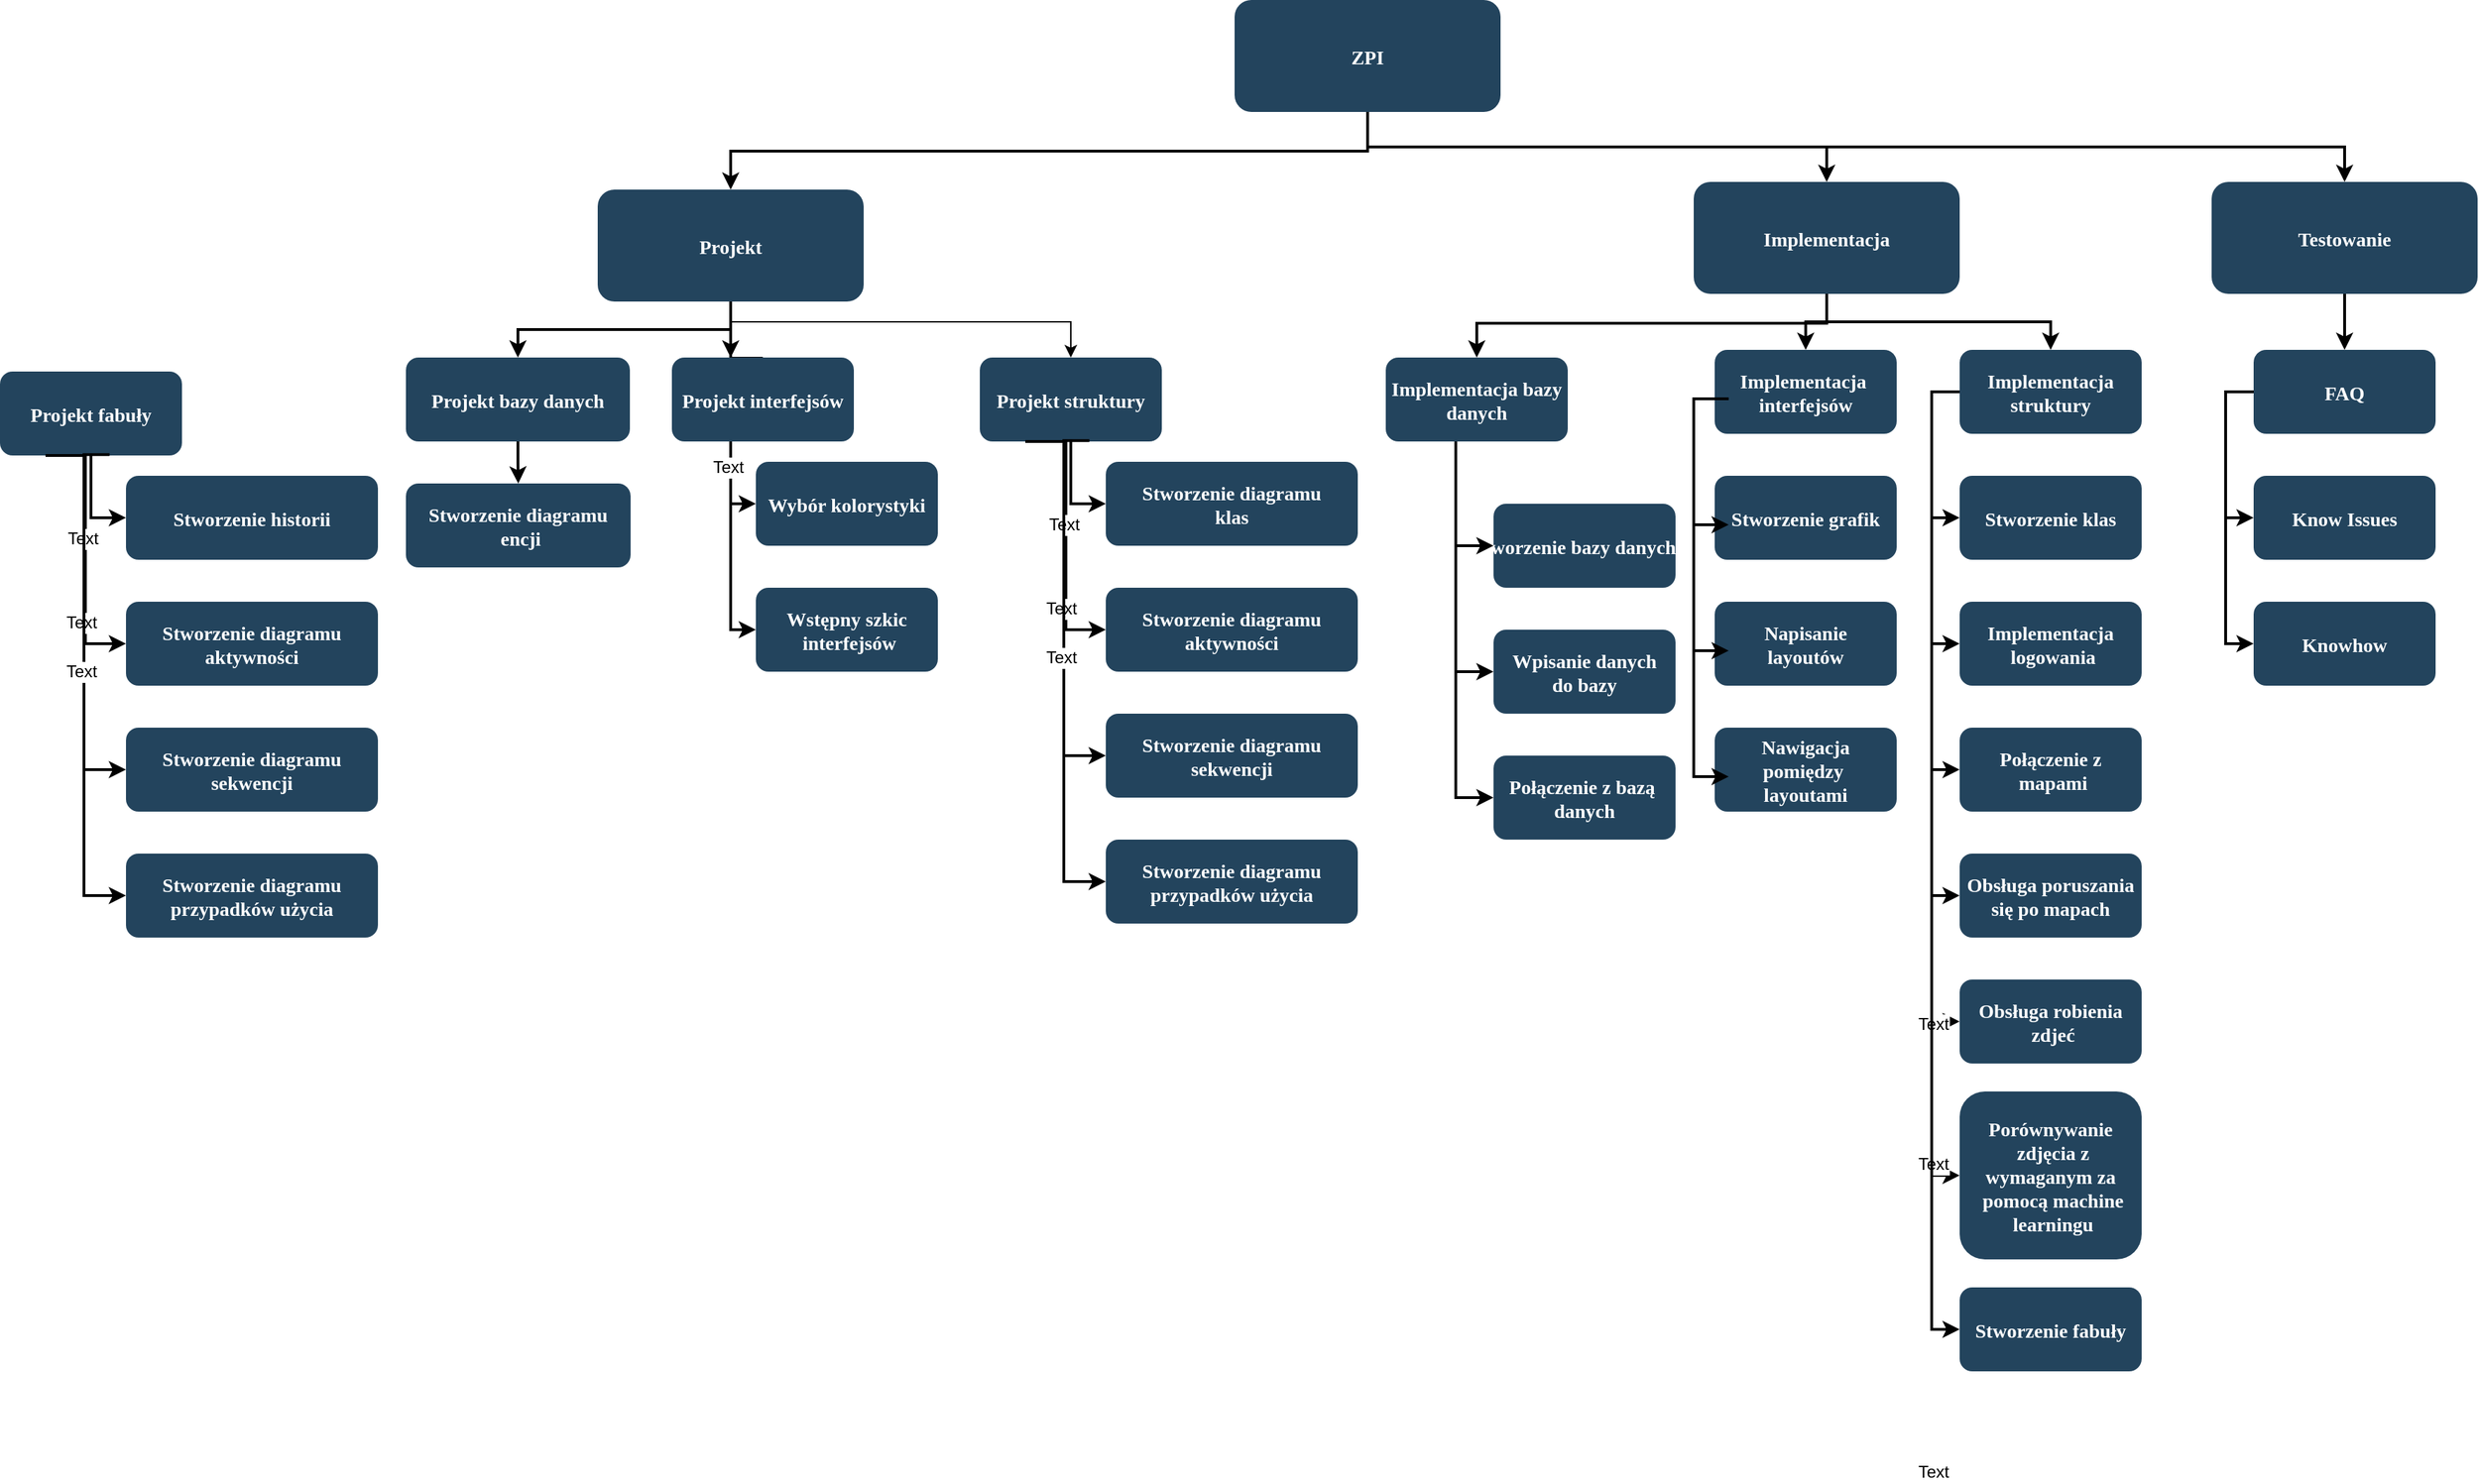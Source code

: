 <mxfile version="12.7.6" type="device"><diagram name="Page-1" id="2c0d36ab-eaac-3732-788b-9136903baeff"><mxGraphModel dx="3579.5" dy="726" grid="1" gridSize="10" guides="1" tooltips="1" connect="1" arrows="1" fold="1" page="1" pageScale="1.5" pageWidth="1169" pageHeight="827" background="#ffffff" math="0" shadow="0"><root><mxCell id="0"/><mxCell id="1" parent="0"/><mxCell id="2" value="ZPI" style="rounded=1;fillColor=#23445D;gradientColor=none;strokeColor=none;fontColor=#FFFFFF;fontStyle=1;fontFamily=Tahoma;fontSize=14" parent="1" vertex="1"><mxGeometry x="562" y="200" width="190" height="80" as="geometry"/></mxCell><mxCell id="9" value="" style="edgeStyle=elbowEdgeStyle;elbow=vertical;strokeWidth=2;rounded=0;entryX=0.5;entryY=0;entryDx=0;entryDy=0;" parent="1" source="2" target="10" edge="1"><mxGeometry x="337" y="215.5" width="100" height="100" as="geometry"><mxPoint x="337" y="315.5" as="sourcePoint"/><mxPoint x="1457.0" y="335.5" as="targetPoint"/></mxGeometry></mxCell><mxCell id="10" value="Testowanie" style="rounded=1;fillColor=#23445D;gradientColor=none;strokeColor=none;fontColor=#FFFFFF;fontStyle=1;fontFamily=Tahoma;fontSize=14" parent="1" vertex="1"><mxGeometry x="1260" y="330" width="190" height="80" as="geometry"/></mxCell><mxCell id="12" value="Implementacja" style="rounded=1;fillColor=#23445D;gradientColor=none;strokeColor=none;fontColor=#FFFFFF;fontStyle=1;fontFamily=Tahoma;fontSize=14" parent="1" vertex="1"><mxGeometry x="890.0" y="330" width="190" height="80" as="geometry"/></mxCell><mxCell id="13" value="Projekt" style="rounded=1;fillColor=#23445D;gradientColor=none;strokeColor=none;fontColor=#FFFFFF;fontStyle=1;fontFamily=Tahoma;fontSize=14" parent="1" vertex="1"><mxGeometry x="107" y="335.5" width="190" height="80" as="geometry"/></mxCell><mxCell id="14" value="Projekt bazy danych" style="rounded=1;fillColor=#23445D;gradientColor=none;strokeColor=none;fontColor=#FFFFFF;fontStyle=1;fontFamily=Tahoma;fontSize=14" parent="1" vertex="1"><mxGeometry x="-30" y="455.5" width="160" height="60" as="geometry"/></mxCell><mxCell id="15" value="Stworzenie diagramu&#10; encji" style="rounded=1;fillColor=#23445D;gradientColor=none;strokeColor=none;fontColor=#FFFFFF;fontStyle=1;fontFamily=Tahoma;fontSize=14" parent="1" vertex="1"><mxGeometry x="-30" y="545.5" width="160.5" height="60" as="geometry"/></mxCell><mxCell id="17" value="Projekt struktury" style="rounded=1;fillColor=#23445D;gradientColor=none;strokeColor=none;fontColor=#FFFFFF;fontStyle=1;fontFamily=Tahoma;fontSize=14" parent="1" vertex="1"><mxGeometry x="380" y="455.5" width="130" height="60" as="geometry"/></mxCell><mxCell id="18" value="Wybór kolorystyki" style="rounded=1;fillColor=#23445D;gradientColor=none;strokeColor=none;fontColor=#FFFFFF;fontStyle=1;fontFamily=Tahoma;fontSize=14" parent="1" vertex="1"><mxGeometry x="220" y="530" width="130" height="60" as="geometry"/></mxCell><mxCell id="19" value="Wstępny szkic&#10; interfejsów" style="rounded=1;fillColor=#23445D;gradientColor=none;strokeColor=none;fontColor=#FFFFFF;fontStyle=1;fontFamily=Tahoma;fontSize=14" parent="1" vertex="1"><mxGeometry x="220" y="620" width="130" height="60" as="geometry"/></mxCell><mxCell id="25" value="Implementacja bazy &#10;danych" style="rounded=1;fillColor=#23445D;gradientColor=none;strokeColor=none;fontColor=#FFFFFF;fontStyle=1;fontFamily=Tahoma;fontSize=14" parent="1" vertex="1"><mxGeometry x="670" y="455.5" width="130" height="60" as="geometry"/></mxCell><mxCell id="26" value="Stworzenie bazy danychch" style="rounded=1;fillColor=#23445D;gradientColor=none;strokeColor=none;fontColor=#FFFFFF;fontStyle=1;fontFamily=Tahoma;fontSize=14" parent="1" vertex="1"><mxGeometry x="747" y="560" width="130" height="60" as="geometry"/></mxCell><mxCell id="27" value="Wpisanie danych&#10;do bazy" style="rounded=1;fillColor=#23445D;gradientColor=none;strokeColor=none;fontColor=#FFFFFF;fontStyle=1;fontFamily=Tahoma;fontSize=14" parent="1" vertex="1"><mxGeometry x="747" y="650" width="130" height="60" as="geometry"/></mxCell><mxCell id="28" value="Połączenie z bazą &#10;danych" style="rounded=1;fillColor=#23445D;gradientColor=none;strokeColor=none;fontColor=#FFFFFF;fontStyle=1;fontFamily=Tahoma;fontSize=14" parent="1" vertex="1"><mxGeometry x="747" y="740" width="130" height="60" as="geometry"/></mxCell><mxCell id="29" value="Implementacja &#10;interfejsów" style="rounded=1;fillColor=#23445D;gradientColor=none;strokeColor=none;fontColor=#FFFFFF;fontStyle=1;fontFamily=Tahoma;fontSize=14" parent="1" vertex="1"><mxGeometry x="905" y="450" width="130" height="60" as="geometry"/></mxCell><mxCell id="30" value="Stworzenie grafik" style="rounded=1;fillColor=#23445D;gradientColor=none;strokeColor=none;fontColor=#FFFFFF;fontStyle=1;fontFamily=Tahoma;fontSize=14" parent="1" vertex="1"><mxGeometry x="905" y="540" width="130" height="60" as="geometry"/></mxCell><mxCell id="31" value="Napisanie &#10;layoutów" style="rounded=1;fillColor=#23445D;gradientColor=none;strokeColor=none;fontColor=#FFFFFF;fontStyle=1;fontFamily=Tahoma;fontSize=14" parent="1" vertex="1"><mxGeometry x="905" y="630" width="130" height="60" as="geometry"/></mxCell><mxCell id="32" value="Nawigacja &#10;pomiędzy &#10;layoutami" style="rounded=1;fillColor=#23445D;gradientColor=none;strokeColor=none;fontColor=#FFFFFF;fontStyle=1;fontFamily=Tahoma;fontSize=14" parent="1" vertex="1"><mxGeometry x="905" y="720" width="130" height="60" as="geometry"/></mxCell><mxCell id="33" value="Implementacja &#10;struktury" style="rounded=1;fillColor=#23445D;gradientColor=none;strokeColor=none;fontColor=#FFFFFF;fontStyle=1;fontFamily=Tahoma;fontSize=14" parent="1" vertex="1"><mxGeometry x="1080" y="450" width="130" height="60" as="geometry"/></mxCell><mxCell id="34" value="Stworzenie klas" style="rounded=1;fillColor=#23445D;gradientColor=none;strokeColor=none;fontColor=#FFFFFF;fontStyle=1;fontFamily=Tahoma;fontSize=14" parent="1" vertex="1"><mxGeometry x="1080" y="540" width="130" height="60" as="geometry"/></mxCell><mxCell id="35" value="Implementacja&#10; logowania" style="rounded=1;fillColor=#23445D;gradientColor=none;strokeColor=none;fontColor=#FFFFFF;fontStyle=1;fontFamily=Tahoma;fontSize=14" parent="1" vertex="1"><mxGeometry x="1080" y="630" width="130" height="60" as="geometry"/></mxCell><mxCell id="36" value="Połączenie z&#10; mapami" style="rounded=1;fillColor=#23445D;gradientColor=none;strokeColor=none;fontColor=#FFFFFF;fontStyle=1;fontFamily=Tahoma;fontSize=14" parent="1" vertex="1"><mxGeometry x="1080" y="720" width="130" height="60" as="geometry"/></mxCell><mxCell id="37" value="Obsługa poruszania &#10;się po mapach" style="rounded=1;fillColor=#23445D;gradientColor=none;strokeColor=none;fontColor=#FFFFFF;fontStyle=1;fontFamily=Tahoma;fontSize=14" parent="1" vertex="1"><mxGeometry x="1080" y="810" width="130" height="60" as="geometry"/></mxCell><mxCell id="38" value="Obsługa robienia&#10; zdjeć" style="rounded=1;fillColor=#23445D;gradientColor=none;strokeColor=none;fontColor=#FFFFFF;fontStyle=1;fontFamily=Tahoma;fontSize=14" parent="1" vertex="1"><mxGeometry x="1080" y="900" width="130" height="60" as="geometry"/></mxCell><mxCell id="41" value="FAQ" style="rounded=1;fillColor=#23445D;gradientColor=none;strokeColor=none;fontColor=#FFFFFF;fontStyle=1;fontFamily=Tahoma;fontSize=14" parent="1" vertex="1"><mxGeometry x="1290" y="450" width="130" height="60" as="geometry"/></mxCell><mxCell id="42" value="Know Issues" style="rounded=1;fillColor=#23445D;gradientColor=none;strokeColor=none;fontColor=#FFFFFF;fontStyle=1;fontFamily=Tahoma;fontSize=14" parent="1" vertex="1"><mxGeometry x="1290" y="540" width="130" height="60" as="geometry"/></mxCell><mxCell id="43" value="Knowhow" style="rounded=1;fillColor=#23445D;gradientColor=none;strokeColor=none;fontColor=#FFFFFF;fontStyle=1;fontFamily=Tahoma;fontSize=14" parent="1" vertex="1"><mxGeometry x="1290" y="630" width="130" height="60" as="geometry"/></mxCell><mxCell id="59" value="" style="edgeStyle=elbowEdgeStyle;elbow=vertical;strokeWidth=2;rounded=0" parent="1" source="2" target="12" edge="1"><mxGeometry x="347" y="225.5" width="100" height="100" as="geometry"><mxPoint x="862.0" y="275.5" as="sourcePoint"/><mxPoint x="1467.0" y="345.5" as="targetPoint"/></mxGeometry></mxCell><mxCell id="61" value="" style="edgeStyle=elbowEdgeStyle;elbow=vertical;strokeWidth=2;rounded=0" parent="1" source="2" target="13" edge="1"><mxGeometry x="-23" y="135.5" width="100" height="100" as="geometry"><mxPoint x="-23" y="235.5" as="sourcePoint"/><mxPoint x="77" y="135.5" as="targetPoint"/></mxGeometry></mxCell><mxCell id="62" value="" style="edgeStyle=elbowEdgeStyle;elbow=vertical;strokeWidth=2;rounded=0" parent="1" source="13" target="14" edge="1"><mxGeometry x="-23" y="135.5" width="100" height="100" as="geometry"><mxPoint x="-23" y="235.5" as="sourcePoint"/><mxPoint x="77" y="135.5" as="targetPoint"/></mxGeometry></mxCell><mxCell id="64" value="" style="edgeStyle=elbowEdgeStyle;elbow=horizontal;strokeWidth=2;rounded=0" parent="1" source="13" target="16" edge="1"><mxGeometry x="-23" y="135.5" width="100" height="100" as="geometry"><mxPoint x="-23" y="235.5" as="sourcePoint"/><mxPoint x="77" y="135.5" as="targetPoint"/><Array as="points"><mxPoint x="202" y="435.5"/></Array></mxGeometry></mxCell><mxCell id="66" value="" style="edgeStyle=elbowEdgeStyle;elbow=horizontal;strokeWidth=2;rounded=0" parent="1" source="13" target="18" edge="1"><mxGeometry x="-23" y="135.5" width="100" height="100" as="geometry"><mxPoint x="-23" y="235.5" as="sourcePoint"/><mxPoint x="77" y="135.5" as="targetPoint"/><Array as="points"><mxPoint x="202" y="525.5"/></Array></mxGeometry></mxCell><mxCell id="67" value="" style="edgeStyle=elbowEdgeStyle;elbow=horizontal;strokeWidth=2;rounded=0" parent="1" source="13" target="19" edge="1"><mxGeometry x="-23" y="135.5" width="100" height="100" as="geometry"><mxPoint x="-23" y="235.5" as="sourcePoint"/><mxPoint x="77" y="135.5" as="targetPoint"/><Array as="points"><mxPoint x="202" y="575.5"/></Array></mxGeometry></mxCell><mxCell id="E_6HxF_qJJ1318BnI1Um-135" value="Text" style="text;html=1;align=center;verticalAlign=middle;resizable=0;points=[];labelBackgroundColor=#ffffff;" vertex="1" connectable="0" parent="67"><mxGeometry relative="1" as="geometry"><mxPoint x="-2" y="-8" as="offset"/></mxGeometry></mxCell><mxCell id="70" value="" style="edgeStyle=elbowEdgeStyle;elbow=horizontal;strokeWidth=2;rounded=0" parent="1" target="26" edge="1"><mxGeometry x="247" y="130" width="100" height="100" as="geometry"><mxPoint x="720" y="515.5" as="sourcePoint"/><mxPoint x="347" y="130" as="targetPoint"/><Array as="points"><mxPoint x="720" y="484.5"/><mxPoint x="667" y="530"/></Array></mxGeometry></mxCell><mxCell id="71" value="" style="edgeStyle=elbowEdgeStyle;elbow=horizontal;strokeWidth=2;rounded=0" parent="1" target="27" edge="1"><mxGeometry x="247" y="130" width="100" height="100" as="geometry"><mxPoint x="720" y="515.5" as="sourcePoint"/><mxPoint x="347" y="130" as="targetPoint"/><Array as="points"><mxPoint x="720" y="480.5"/><mxPoint x="667" y="570"/></Array></mxGeometry></mxCell><mxCell id="72" value="" style="edgeStyle=elbowEdgeStyle;elbow=horizontal;strokeWidth=2;rounded=0" parent="1" target="28" edge="1"><mxGeometry x="247" y="130" width="100" height="100" as="geometry"><mxPoint x="720" y="515.5" as="sourcePoint"/><mxPoint x="347" y="130" as="targetPoint"/><Array as="points"><mxPoint x="720" y="480.5"/><mxPoint x="667" y="610"/></Array></mxGeometry></mxCell><mxCell id="73" value="" style="edgeStyle=elbowEdgeStyle;elbow=horizontal;strokeWidth=2;rounded=0" parent="1" edge="1"><mxGeometry x="300" y="135" width="100" height="100" as="geometry"><mxPoint x="915" y="485" as="sourcePoint"/><mxPoint x="915" y="575" as="targetPoint"/><Array as="points"><mxPoint x="890" y="535"/></Array></mxGeometry></mxCell><mxCell id="74" value="" style="edgeStyle=elbowEdgeStyle;elbow=horizontal;strokeWidth=2;rounded=0" parent="1" edge="1"><mxGeometry x="300" y="135" width="100" height="100" as="geometry"><mxPoint x="915" y="485" as="sourcePoint"/><mxPoint x="915" y="665" as="targetPoint"/><Array as="points"><mxPoint x="890" y="575"/></Array></mxGeometry></mxCell><mxCell id="75" value="" style="edgeStyle=elbowEdgeStyle;elbow=horizontal;strokeWidth=2;rounded=0" parent="1" edge="1"><mxGeometry x="300" y="135" width="100" height="100" as="geometry"><mxPoint x="915" y="485" as="sourcePoint"/><mxPoint x="915" y="755.0" as="targetPoint"/><Array as="points"><mxPoint x="890" y="615"/></Array></mxGeometry></mxCell><mxCell id="76" value="" style="edgeStyle=elbowEdgeStyle;elbow=horizontal;strokeWidth=2;rounded=0" parent="1" source="33" target="34" edge="1"><mxGeometry x="290" y="130" width="100" height="100" as="geometry"><mxPoint x="290" y="230" as="sourcePoint"/><mxPoint x="390" y="130" as="targetPoint"/><Array as="points"><mxPoint x="1060" y="530"/></Array></mxGeometry></mxCell><mxCell id="77" value="" style="edgeStyle=elbowEdgeStyle;elbow=horizontal;strokeWidth=2;rounded=0" parent="1" source="33" target="35" edge="1"><mxGeometry x="290" y="130" width="100" height="100" as="geometry"><mxPoint x="290" y="230" as="sourcePoint"/><mxPoint x="390" y="130" as="targetPoint"/><Array as="points"><mxPoint x="1060" y="570"/></Array></mxGeometry></mxCell><mxCell id="78" value="" style="edgeStyle=elbowEdgeStyle;elbow=horizontal;strokeWidth=2;rounded=0" parent="1" source="33" target="36" edge="1"><mxGeometry x="290" y="130" width="100" height="100" as="geometry"><mxPoint x="290" y="230" as="sourcePoint"/><mxPoint x="390" y="130" as="targetPoint"/><Array as="points"><mxPoint x="1060" y="620"/></Array></mxGeometry></mxCell><mxCell id="79" value="" style="edgeStyle=elbowEdgeStyle;elbow=horizontal;strokeWidth=2;rounded=0" parent="1" source="33" target="37" edge="1"><mxGeometry x="290" y="130" width="100" height="100" as="geometry"><mxPoint x="290" y="230" as="sourcePoint"/><mxPoint x="390" y="130" as="targetPoint"/><Array as="points"><mxPoint x="1060" y="660"/></Array></mxGeometry></mxCell><mxCell id="80" value="" style="edgeStyle=elbowEdgeStyle;elbow=horizontal;strokeWidth=2;rounded=0" parent="1" source="33" target="38" edge="1"><mxGeometry x="290" y="130" width="100" height="100" as="geometry"><mxPoint x="290" y="230" as="sourcePoint"/><mxPoint x="390" y="130" as="targetPoint"/><Array as="points"><mxPoint x="1060" y="700"/></Array></mxGeometry></mxCell><mxCell id="E_6HxF_qJJ1318BnI1Um-147" value="Text" style="text;html=1;align=center;verticalAlign=middle;resizable=0;points=[];labelBackgroundColor=#ffffff;" vertex="1" connectable="0" parent="80"><mxGeometry relative="1" as="geometry"><mxPoint x="1" y="227" as="offset"/></mxGeometry></mxCell><mxCell id="82" value="" style="edgeStyle=elbowEdgeStyle;elbow=horizontal;strokeWidth=2;rounded=0" parent="1" source="41" target="42" edge="1"><mxGeometry x="290" y="130" width="100" height="100" as="geometry"><mxPoint x="290" y="230" as="sourcePoint"/><mxPoint x="390" y="130" as="targetPoint"/><Array as="points"><mxPoint x="1270" y="530"/></Array></mxGeometry></mxCell><mxCell id="83" value="" style="edgeStyle=elbowEdgeStyle;elbow=horizontal;strokeWidth=2;rounded=0" parent="1" source="41" target="43" edge="1"><mxGeometry x="290" y="130" width="100" height="100" as="geometry"><mxPoint x="290" y="230" as="sourcePoint"/><mxPoint x="390" y="130" as="targetPoint"/><Array as="points"><mxPoint x="1270" y="580"/></Array></mxGeometry></mxCell><mxCell id="100" value="" style="edgeStyle=elbowEdgeStyle;elbow=vertical;strokeWidth=2;rounded=0" parent="1" source="12" target="25" edge="1"><mxGeometry x="290" y="130" width="100" height="100" as="geometry"><mxPoint x="290" y="230" as="sourcePoint"/><mxPoint x="390" y="130" as="targetPoint"/><Array as="points"><mxPoint x="985" y="431"/><mxPoint x="893" y="430.5"/></Array></mxGeometry></mxCell><mxCell id="101" value="" style="edgeStyle=elbowEdgeStyle;elbow=vertical;strokeWidth=2;rounded=0" parent="1" source="12" target="29" edge="1"><mxGeometry x="290" y="130" width="100" height="100" as="geometry"><mxPoint x="290" y="230" as="sourcePoint"/><mxPoint x="390" y="130" as="targetPoint"/></mxGeometry></mxCell><mxCell id="102" value="" style="edgeStyle=elbowEdgeStyle;elbow=vertical;strokeWidth=2;rounded=0" parent="1" source="12" target="33" edge="1"><mxGeometry x="290" y="130" width="100" height="100" as="geometry"><mxPoint x="290" y="230" as="sourcePoint"/><mxPoint x="390" y="130" as="targetPoint"/></mxGeometry></mxCell><mxCell id="103" value="" style="edgeStyle=elbowEdgeStyle;elbow=vertical;strokeWidth=2;rounded=0" parent="1" source="10" target="41" edge="1"><mxGeometry x="290" y="130" width="100" height="100" as="geometry"><mxPoint x="290" y="230" as="sourcePoint"/><mxPoint x="390" y="130" as="targetPoint"/></mxGeometry></mxCell><mxCell id="107" value="" style="edgeStyle=elbowEdgeStyle;elbow=vertical;rounded=0;strokeWidth=2" parent="1" source="14" target="15" edge="1"><mxGeometry x="-23" y="135.5" width="100" height="100" as="geometry"><mxPoint x="-23" y="235.5" as="sourcePoint"/><mxPoint x="77" y="135.5" as="targetPoint"/></mxGeometry></mxCell><mxCell id="E_6HxF_qJJ1318BnI1Um-128" style="edgeStyle=orthogonalEdgeStyle;rounded=0;orthogonalLoop=1;jettySize=auto;html=1;exitX=0.5;exitY=0;exitDx=0;exitDy=0;entryX=0.5;entryY=0;entryDx=0;entryDy=0;" edge="1" parent="1" source="16" target="17"><mxGeometry relative="1" as="geometry"><mxPoint x="343" y="470" as="targetPoint"/><Array as="points"><mxPoint x="202" y="456"/><mxPoint x="202" y="430"/><mxPoint x="445" y="430"/></Array></mxGeometry></mxCell><mxCell id="16" value="Projekt interfejsów" style="rounded=1;fillColor=#23445D;gradientColor=none;strokeColor=none;fontColor=#FFFFFF;fontStyle=1;fontFamily=Tahoma;fontSize=14" parent="1" vertex="1"><mxGeometry x="160" y="455.5" width="130" height="60" as="geometry"/></mxCell><mxCell id="E_6HxF_qJJ1318BnI1Um-133" value="Stworzenie diagramu&#10;klas" style="rounded=1;fillColor=#23445D;gradientColor=none;strokeColor=none;fontColor=#FFFFFF;fontStyle=1;fontFamily=Tahoma;fontSize=14" vertex="1" parent="1"><mxGeometry x="470" y="530" width="180" height="60" as="geometry"/></mxCell><mxCell id="E_6HxF_qJJ1318BnI1Um-136" value="" style="edgeStyle=elbowEdgeStyle;elbow=horizontal;strokeWidth=2;rounded=0;exitX=0.5;exitY=1;exitDx=0;exitDy=0;entryX=0;entryY=0.5;entryDx=0;entryDy=0;" edge="1" parent="1" source="17" target="E_6HxF_qJJ1318BnI1Um-133"><mxGeometry x="215" y="270" width="100" height="100" as="geometry"><mxPoint x="440" y="550" as="sourcePoint"/><mxPoint x="458.0" y="694.5" as="targetPoint"/><Array as="points"><mxPoint x="445" y="540"/></Array></mxGeometry></mxCell><mxCell id="E_6HxF_qJJ1318BnI1Um-137" value="Stworzenie diagramu&#10;aktywności" style="rounded=1;fillColor=#23445D;gradientColor=none;strokeColor=none;fontColor=#FFFFFF;fontStyle=1;fontFamily=Tahoma;fontSize=14" vertex="1" parent="1"><mxGeometry x="470" y="620" width="180" height="60" as="geometry"/></mxCell><mxCell id="E_6HxF_qJJ1318BnI1Um-138" value="Stworzenie diagramu&#10;sekwencji" style="rounded=1;fillColor=#23445D;gradientColor=none;strokeColor=none;fontColor=#FFFFFF;fontStyle=1;fontFamily=Tahoma;fontSize=14" vertex="1" parent="1"><mxGeometry x="470" y="710" width="180" height="60" as="geometry"/></mxCell><mxCell id="E_6HxF_qJJ1318BnI1Um-139" value="" style="edgeStyle=elbowEdgeStyle;elbow=horizontal;strokeWidth=2;rounded=0;exitX=0.25;exitY=1;exitDx=0;exitDy=0;entryX=0;entryY=0.5;entryDx=0;entryDy=0;" edge="1" parent="1" source="17" target="E_6HxF_qJJ1318BnI1Um-137"><mxGeometry x="185" y="360" width="100" height="100" as="geometry"><mxPoint x="410" y="640" as="sourcePoint"/><mxPoint x="428.0" y="874.5" as="targetPoint"/><Array as="points"/></mxGeometry></mxCell><mxCell id="E_6HxF_qJJ1318BnI1Um-140" value="Text" style="text;html=1;align=center;verticalAlign=middle;resizable=0;points=[];labelBackgroundColor=#ffffff;" vertex="1" connectable="0" parent="E_6HxF_qJJ1318BnI1Um-139"><mxGeometry relative="1" as="geometry"><mxPoint x="-2" y="-8" as="offset"/></mxGeometry></mxCell><mxCell id="E_6HxF_qJJ1318BnI1Um-141" value="" style="edgeStyle=elbowEdgeStyle;elbow=horizontal;strokeWidth=2;rounded=0;entryX=0;entryY=0.5;entryDx=0;entryDy=0;" edge="1" parent="1" source="17" target="E_6HxF_qJJ1318BnI1Um-138"><mxGeometry x="215" y="490" width="100" height="100" as="geometry"><mxPoint x="440" y="770" as="sourcePoint"/><mxPoint x="458.0" y="1004.5" as="targetPoint"/><Array as="points"><mxPoint x="440" y="750"/></Array></mxGeometry></mxCell><mxCell id="E_6HxF_qJJ1318BnI1Um-142" value="Text" style="text;html=1;align=center;verticalAlign=middle;resizable=0;points=[];labelBackgroundColor=#ffffff;" vertex="1" connectable="0" parent="E_6HxF_qJJ1318BnI1Um-141"><mxGeometry relative="1" as="geometry"><mxPoint x="-2" y="-8" as="offset"/></mxGeometry></mxCell><mxCell id="E_6HxF_qJJ1318BnI1Um-143" value="Stworzenie diagramu&#10;przypadków użycia" style="rounded=1;fillColor=#23445D;gradientColor=none;strokeColor=none;fontColor=#FFFFFF;fontStyle=1;fontFamily=Tahoma;fontSize=14" vertex="1" parent="1"><mxGeometry x="470" y="800" width="180" height="60" as="geometry"/></mxCell><mxCell id="E_6HxF_qJJ1318BnI1Um-144" value="" style="edgeStyle=elbowEdgeStyle;elbow=horizontal;strokeWidth=2;rounded=0;exitX=0.602;exitY=0.989;exitDx=0;exitDy=0;exitPerimeter=0;" edge="1" parent="1" source="17" target="E_6HxF_qJJ1318BnI1Um-143"><mxGeometry x="205.0" y="754.5" width="100" height="100" as="geometry"><mxPoint x="430" y="780" as="sourcePoint"/><mxPoint x="450" y="840" as="targetPoint"/><Array as="points"><mxPoint x="440" y="720"/><mxPoint x="370" y="850"/><mxPoint x="440" y="590"/><mxPoint x="480" y="850"/><mxPoint x="430.0" y="1014.5"/></Array></mxGeometry></mxCell><mxCell id="E_6HxF_qJJ1318BnI1Um-145" value="Text" style="text;html=1;align=center;verticalAlign=middle;resizable=0;points=[];labelBackgroundColor=#ffffff;" vertex="1" connectable="0" parent="E_6HxF_qJJ1318BnI1Um-144"><mxGeometry relative="1" as="geometry"><mxPoint x="-2" y="-8" as="offset"/></mxGeometry></mxCell><mxCell id="E_6HxF_qJJ1318BnI1Um-149" value="Porównywanie&#10; zdjęcia z &#10;wymaganym za&#10; pomocą machine&#10; learningu" style="rounded=1;fillColor=#23445D;gradientColor=none;strokeColor=none;fontColor=#FFFFFF;fontStyle=1;fontFamily=Tahoma;fontSize=14" vertex="1" parent="1"><mxGeometry x="1080" y="980" width="130" height="120" as="geometry"/></mxCell><mxCell id="E_6HxF_qJJ1318BnI1Um-150" value="Stworzenie fabuły" style="rounded=1;fillColor=#23445D;gradientColor=none;strokeColor=none;fontColor=#FFFFFF;fontStyle=1;fontFamily=Tahoma;fontSize=14" vertex="1" parent="1"><mxGeometry x="1080" y="1120" width="130" height="60" as="geometry"/></mxCell><mxCell id="E_6HxF_qJJ1318BnI1Um-153" value="" style="edgeStyle=elbowEdgeStyle;elbow=horizontal;strokeWidth=2;rounded=0;entryX=0;entryY=0.5;entryDx=0;entryDy=0;" edge="1" parent="1" target="E_6HxF_qJJ1318BnI1Um-149"><mxGeometry x="240" y="470" width="100" height="100" as="geometry"><mxPoint x="1060" y="550" as="sourcePoint"/><mxPoint x="1030" y="1270.0" as="targetPoint"/><Array as="points"><mxPoint x="1060" y="820"/><mxPoint x="1010" y="1040"/></Array></mxGeometry></mxCell><mxCell id="E_6HxF_qJJ1318BnI1Um-154" value="Text" style="text;html=1;align=center;verticalAlign=middle;resizable=0;points=[];labelBackgroundColor=#ffffff;" vertex="1" connectable="0" parent="E_6HxF_qJJ1318BnI1Um-153"><mxGeometry relative="1" as="geometry"><mxPoint x="1" y="227" as="offset"/></mxGeometry></mxCell><mxCell id="E_6HxF_qJJ1318BnI1Um-155" value="" style="edgeStyle=elbowEdgeStyle;elbow=horizontal;strokeWidth=2;rounded=0;entryX=0;entryY=0.5;entryDx=0;entryDy=0;" edge="1" parent="1" target="E_6HxF_qJJ1318BnI1Um-150"><mxGeometry x="220" y="580" width="100" height="100" as="geometry"><mxPoint x="1060" y="880" as="sourcePoint"/><mxPoint x="1010" y="1380.0" as="targetPoint"/><Array as="points"><mxPoint x="1060" y="1020"/><mxPoint x="990" y="1150"/></Array></mxGeometry></mxCell><mxCell id="E_6HxF_qJJ1318BnI1Um-156" value="Text" style="text;html=1;align=center;verticalAlign=middle;resizable=0;points=[];labelBackgroundColor=#ffffff;" vertex="1" connectable="0" parent="E_6HxF_qJJ1318BnI1Um-155"><mxGeometry relative="1" as="geometry"><mxPoint x="1" y="227" as="offset"/></mxGeometry></mxCell><mxCell id="E_6HxF_qJJ1318BnI1Um-159" value="Projekt fabuły" style="rounded=1;fillColor=#23445D;gradientColor=none;strokeColor=none;fontColor=#FFFFFF;fontStyle=1;fontFamily=Tahoma;fontSize=14" vertex="1" parent="1"><mxGeometry x="-320" y="465.5" width="130" height="60" as="geometry"/></mxCell><mxCell id="E_6HxF_qJJ1318BnI1Um-160" value="Stworzenie historii" style="rounded=1;fillColor=#23445D;gradientColor=none;strokeColor=none;fontColor=#FFFFFF;fontStyle=1;fontFamily=Tahoma;fontSize=14" vertex="1" parent="1"><mxGeometry x="-230" y="540" width="180" height="60" as="geometry"/></mxCell><mxCell id="E_6HxF_qJJ1318BnI1Um-161" value="" style="edgeStyle=elbowEdgeStyle;elbow=horizontal;strokeWidth=2;rounded=0;exitX=0.5;exitY=1;exitDx=0;exitDy=0;entryX=0;entryY=0.5;entryDx=0;entryDy=0;" edge="1" source="E_6HxF_qJJ1318BnI1Um-159" target="E_6HxF_qJJ1318BnI1Um-160" parent="1"><mxGeometry x="-485" y="280" width="100" height="100" as="geometry"><mxPoint x="-260" y="560" as="sourcePoint"/><mxPoint x="-242.0" y="704.5" as="targetPoint"/><Array as="points"><mxPoint x="-255" y="550"/></Array></mxGeometry></mxCell><mxCell id="E_6HxF_qJJ1318BnI1Um-162" value="Stworzenie diagramu&#10;aktywności" style="rounded=1;fillColor=#23445D;gradientColor=none;strokeColor=none;fontColor=#FFFFFF;fontStyle=1;fontFamily=Tahoma;fontSize=14" vertex="1" parent="1"><mxGeometry x="-230" y="630" width="180" height="60" as="geometry"/></mxCell><mxCell id="E_6HxF_qJJ1318BnI1Um-163" value="Stworzenie diagramu&#10;sekwencji" style="rounded=1;fillColor=#23445D;gradientColor=none;strokeColor=none;fontColor=#FFFFFF;fontStyle=1;fontFamily=Tahoma;fontSize=14" vertex="1" parent="1"><mxGeometry x="-230" y="720" width="180" height="60" as="geometry"/></mxCell><mxCell id="E_6HxF_qJJ1318BnI1Um-164" value="" style="edgeStyle=elbowEdgeStyle;elbow=horizontal;strokeWidth=2;rounded=0;exitX=0.25;exitY=1;exitDx=0;exitDy=0;entryX=0;entryY=0.5;entryDx=0;entryDy=0;" edge="1" source="E_6HxF_qJJ1318BnI1Um-159" target="E_6HxF_qJJ1318BnI1Um-162" parent="1"><mxGeometry x="-515" y="370" width="100" height="100" as="geometry"><mxPoint x="-290" y="650" as="sourcePoint"/><mxPoint x="-272.0" y="884.5" as="targetPoint"/><Array as="points"/></mxGeometry></mxCell><mxCell id="E_6HxF_qJJ1318BnI1Um-165" value="Text" style="text;html=1;align=center;verticalAlign=middle;resizable=0;points=[];labelBackgroundColor=#ffffff;" vertex="1" connectable="0" parent="E_6HxF_qJJ1318BnI1Um-164"><mxGeometry relative="1" as="geometry"><mxPoint x="-2" y="-8" as="offset"/></mxGeometry></mxCell><mxCell id="E_6HxF_qJJ1318BnI1Um-166" value="" style="edgeStyle=elbowEdgeStyle;elbow=horizontal;strokeWidth=2;rounded=0;entryX=0;entryY=0.5;entryDx=0;entryDy=0;" edge="1" source="E_6HxF_qJJ1318BnI1Um-159" target="E_6HxF_qJJ1318BnI1Um-163" parent="1"><mxGeometry x="-485" y="500" width="100" height="100" as="geometry"><mxPoint x="-260" y="780" as="sourcePoint"/><mxPoint x="-242.0" y="1014.5" as="targetPoint"/><Array as="points"><mxPoint x="-260" y="760"/></Array></mxGeometry></mxCell><mxCell id="E_6HxF_qJJ1318BnI1Um-167" value="Text" style="text;html=1;align=center;verticalAlign=middle;resizable=0;points=[];labelBackgroundColor=#ffffff;" vertex="1" connectable="0" parent="E_6HxF_qJJ1318BnI1Um-166"><mxGeometry relative="1" as="geometry"><mxPoint x="-2" y="-8" as="offset"/></mxGeometry></mxCell><mxCell id="E_6HxF_qJJ1318BnI1Um-168" value="Stworzenie diagramu&#10;przypadków użycia" style="rounded=1;fillColor=#23445D;gradientColor=none;strokeColor=none;fontColor=#FFFFFF;fontStyle=1;fontFamily=Tahoma;fontSize=14" vertex="1" parent="1"><mxGeometry x="-230" y="810" width="180" height="60" as="geometry"/></mxCell><mxCell id="E_6HxF_qJJ1318BnI1Um-169" value="" style="edgeStyle=elbowEdgeStyle;elbow=horizontal;strokeWidth=2;rounded=0;exitX=0.602;exitY=0.989;exitDx=0;exitDy=0;exitPerimeter=0;" edge="1" source="E_6HxF_qJJ1318BnI1Um-159" target="E_6HxF_qJJ1318BnI1Um-168" parent="1"><mxGeometry x="-495.0" y="764.5" width="100" height="100" as="geometry"><mxPoint x="-270" y="790" as="sourcePoint"/><mxPoint x="-250" y="850" as="targetPoint"/><Array as="points"><mxPoint x="-260" y="730"/><mxPoint x="-330" y="860"/><mxPoint x="-260" y="600"/><mxPoint x="-220" y="860"/><mxPoint x="-270.0" y="1024.5"/></Array></mxGeometry></mxCell><mxCell id="E_6HxF_qJJ1318BnI1Um-170" value="Text" style="text;html=1;align=center;verticalAlign=middle;resizable=0;points=[];labelBackgroundColor=#ffffff;" vertex="1" connectable="0" parent="E_6HxF_qJJ1318BnI1Um-169"><mxGeometry relative="1" as="geometry"><mxPoint x="-2" y="-8" as="offset"/></mxGeometry></mxCell></root></mxGraphModel></diagram></mxfile>